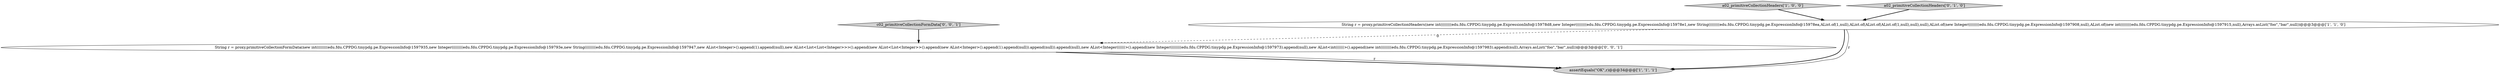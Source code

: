 digraph {
1 [style = filled, label = "assertEquals(\"OK\",r)@@@34@@@['1', '1', '1']", fillcolor = lightgray, shape = ellipse image = "AAA0AAABBB1BBB"];
2 [style = filled, label = "a02_primitiveCollectionHeaders['1', '0', '0']", fillcolor = lightgray, shape = diamond image = "AAA0AAABBB1BBB"];
5 [style = filled, label = "c02_primitiveCollectionFormData['0', '0', '1']", fillcolor = lightgray, shape = diamond image = "AAA0AAABBB3BBB"];
0 [style = filled, label = "String r = proxy.primitiveCollectionHeaders(new int((((((((edu.fdu.CPPDG.tinypdg.pe.ExpressionInfo@15978d8,new Integer((((((((edu.fdu.CPPDG.tinypdg.pe.ExpressionInfo@15978e1,new String((((((((edu.fdu.CPPDG.tinypdg.pe.ExpressionInfo@15978ea,AList.of(1,null),AList.of(AList.of(AList.of(1,null),null),null),AList.of(new Integer((((((((edu.fdu.CPPDG.tinypdg.pe.ExpressionInfo@1597908,null),AList.of(new int((((((((edu.fdu.CPPDG.tinypdg.pe.ExpressionInfo@1597915,null),Arrays.asList(\"foo\",\"bar\",null))@@@3@@@['1', '1', '0']", fillcolor = white, shape = ellipse image = "AAA0AAABBB1BBB"];
3 [style = filled, label = "a02_primitiveCollectionHeaders['0', '1', '0']", fillcolor = lightgray, shape = diamond image = "AAA0AAABBB2BBB"];
4 [style = filled, label = "String r = proxy.primitiveCollectionFormData(new int((((((((edu.fdu.CPPDG.tinypdg.pe.ExpressionInfo@1597935,new Integer((((((((edu.fdu.CPPDG.tinypdg.pe.ExpressionInfo@159793e,new String((((((((edu.fdu.CPPDG.tinypdg.pe.ExpressionInfo@1597947,new AList<Integer>().append(1).append(null),new AList<List<List<Integer>>>().append(new AList<List<Integer>>().append(new AList<Integer>().append(1).append(null)).append(null)).append(null),new AList<Integer((((((>().append(new Integer((((((((edu.fdu.CPPDG.tinypdg.pe.ExpressionInfo@1597973).append(null),new AList<int((((((>().append(new int((((((((edu.fdu.CPPDG.tinypdg.pe.ExpressionInfo@1597983).append(null),Arrays.asList(\"foo\",\"bar\",null))@@@3@@@['0', '0', '1']", fillcolor = white, shape = ellipse image = "AAA0AAABBB3BBB"];
3->0 [style = bold, label=""];
4->1 [style = bold, label=""];
2->0 [style = bold, label=""];
5->4 [style = bold, label=""];
0->4 [style = dashed, label="0"];
0->1 [style = bold, label=""];
4->1 [style = solid, label="r"];
0->1 [style = solid, label="r"];
}
